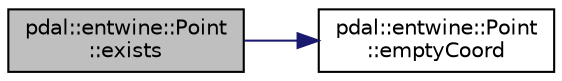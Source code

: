 digraph "pdal::entwine::Point::exists"
{
  edge [fontname="Helvetica",fontsize="10",labelfontname="Helvetica",labelfontsize="10"];
  node [fontname="Helvetica",fontsize="10",shape=record];
  rankdir="LR";
  Node1 [label="pdal::entwine::Point\l::exists",height=0.2,width=0.4,color="black", fillcolor="grey75", style="filled", fontcolor="black"];
  Node1 -> Node2 [color="midnightblue",fontsize="10",style="solid",fontname="Helvetica"];
  Node2 [label="pdal::entwine::Point\l::emptyCoord",height=0.2,width=0.4,color="black", fillcolor="white", style="filled",URL="$classpdal_1_1entwine_1_1Point.html#a2ec8e0386d65c0b2a02d308d7bd01dfb"];
}
